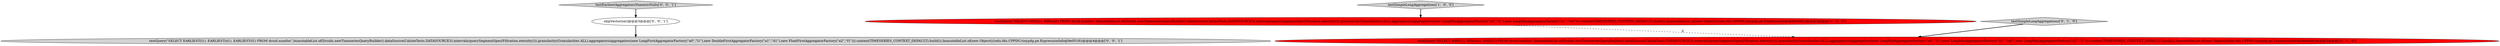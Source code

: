 digraph {
6 [style = filled, label = "testEarliestAggregatorsNumericNulls['0', '0', '1']", fillcolor = lightgray, shape = diamond image = "AAA0AAABBB3BBB"];
5 [style = filled, label = "skipVectorize()@@@3@@@['0', '0', '1']", fillcolor = white, shape = ellipse image = "AAA0AAABBB3BBB"];
1 [style = filled, label = "testSimpleLongAggregations['1', '0', '0']", fillcolor = lightgray, shape = diamond image = "AAA0AAABBB1BBB"];
0 [style = filled, label = "testQuery(\"SELECT MIN(l1), MIN(cnt) FROM druid.numfoo\",ImmutableList.of(Druids.newTimeseriesQueryBuilder().dataSource(CalciteTests.DATASOURCE3).intervals(querySegmentSpec(Filtration.eternity())).granularity(Granularities.ALL).aggregators(aggregators(new LongMinAggregatorFactory(\"a0\",\"l1\"),new LongMinAggregatorFactory(\"a1\",\"cnt\"))).context(TIMESERIES_CONTEXT_DEFAULT).build()),ImmutableList.of(new Object((((edu.fdu.CPPDG.tinypdg.pe.ExpressionInfo@9e049c))@@@3@@@['1', '0', '0']", fillcolor = red, shape = ellipse image = "AAA1AAABBB1BBB"];
4 [style = filled, label = "testQuery(\"SELECT EARLIEST(l1), EARLIEST(d1), EARLIEST(f1) FROM druid.numfoo\",ImmutableList.of(Druids.newTimeseriesQueryBuilder().dataSource(CalciteTests.DATASOURCE3).intervals(querySegmentSpec(Filtration.eternity())).granularity(Granularities.ALL).aggregators(aggregators(new LongFirstAggregatorFactory(\"a0\",\"l1\"),new DoubleFirstAggregatorFactory(\"a1\",\"d1\"),new FloatFirstAggregatorFactory(\"a2\",\"f1\"))).context(TIMESERIES_CONTEXT_DEFAULT).build()),ImmutableList.of(new Object((((edu.fdu.CPPDG.tinypdg.pe.ExpressionInfo@9e0518))@@@4@@@['0', '0', '1']", fillcolor = lightgray, shape = ellipse image = "AAA0AAABBB3BBB"];
2 [style = filled, label = "testSimpleLongAggregations['0', '1', '0']", fillcolor = lightgray, shape = diamond image = "AAA0AAABBB2BBB"];
3 [style = filled, label = "testQuery(\"SELECT MIN(l1), MIN(cnt), MAX(l1) FROM druid.numfoo\",ImmutableList.of(Druids.newTimeseriesQueryBuilder().dataSource(CalciteTests.DATASOURCE3).intervals(querySegmentSpec(Filtration.eternity())).granularity(Granularities.ALL).aggregators(aggregators(new LongMinAggregatorFactory(\"a0\",\"l1\"),new LongMinAggregatorFactory(\"a1\",\"cnt\"),new LongMaxAggregatorFactory(\"a2\",\"l1\"))).context(TIMESERIES_CONTEXT_DEFAULT).build()),ImmutableList.of(new Object((((edu.fdu.CPPDG.tinypdg.pe.ExpressionInfo@9e04d8))@@@3@@@['0', '1', '0']", fillcolor = red, shape = ellipse image = "AAA1AAABBB2BBB"];
6->5 [style = bold, label=""];
0->3 [style = dashed, label="0"];
1->0 [style = bold, label=""];
5->4 [style = bold, label=""];
2->3 [style = bold, label=""];
}

